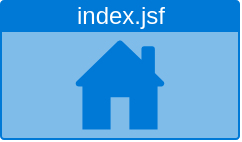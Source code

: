 <mxfile version="14.7.1" type="github">
  <diagram id="tzlKTghrj27s1VPVR5wx" name="Page-1">
    <mxGraphModel dx="1038" dy="585" grid="1" gridSize="10" guides="1" tooltips="1" connect="1" arrows="1" fold="1" page="1" pageScale="1" pageWidth="827" pageHeight="1169" math="0" shadow="0">
      <root>
        <mxCell id="0" />
        <mxCell id="1" parent="0" />
        <mxCell id="VytrlONo-Bj3gCrQVBhm-1" value="index.jsf" style="html=1;strokeColor=none;fillColor=#0079D6;labelPosition=center;verticalLabelPosition=middle;verticalAlign=top;align=center;fontSize=12;outlineConnect=0;spacingTop=-6;fontColor=#FFFFFF;shape=mxgraph.sitemap.home;" vertex="1" parent="1">
          <mxGeometry x="354" y="110" width="120" height="70" as="geometry" />
        </mxCell>
      </root>
    </mxGraphModel>
  </diagram>
</mxfile>
